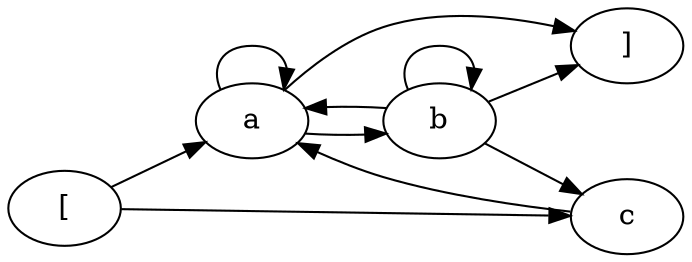 digraph G {
rankdir = LR
label = "";
esg0_vertex0 -> esg0_vertex1;
esg0_vertex0 -> esg0_vertex3;
esg0_vertex2 -> esg0_vertex4;
esg0_vertex1 -> esg0_vertex4;
esg0_vertex1 -> esg0_vertex1;
esg0_vertex2 -> esg0_vertex2;
esg0_vertex1 -> esg0_vertex2;
esg0_vertex2 -> esg0_vertex3;
esg0_vertex3 -> esg0_vertex1;
esg0_vertex2 -> esg0_vertex1;
esg0_vertex0 [label = "["]
esg0_vertex1 [label = "a"]
esg0_vertex3 [label = "c"]
esg0_vertex2 [label = "b"]
esg0_vertex4 [label = "]"]
}
